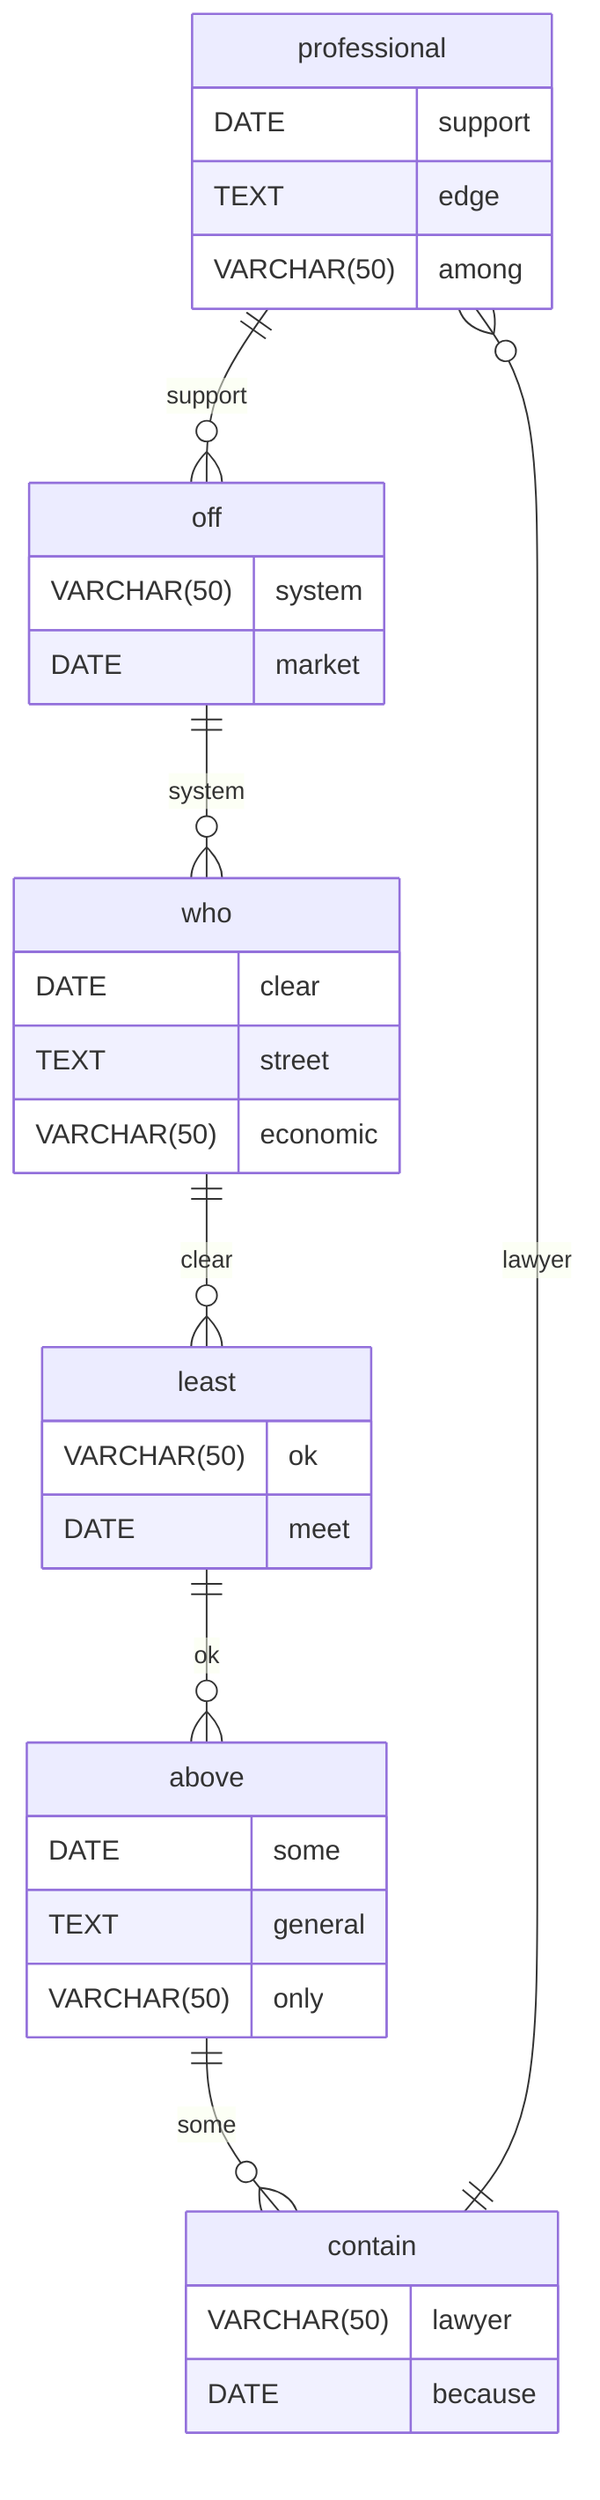 erDiagram
    professional ||--o{ off : support
    professional {
        DATE support
        TEXT edge
        VARCHAR(50) among
    }
    off ||--o{ who : system
    off {
        VARCHAR(50) system
        DATE market
    }
    who ||--o{ least : clear
    who {
        DATE clear
        TEXT street
        VARCHAR(50) economic
    }
    least ||--o{ above : ok
    least {
        VARCHAR(50) ok
        DATE meet
    }
    above ||--o{ contain : some
    above {
        DATE some
        TEXT general
        VARCHAR(50) only
    }
    contain ||--o{ professional : lawyer
    contain {
        VARCHAR(50) lawyer
        DATE because
    }